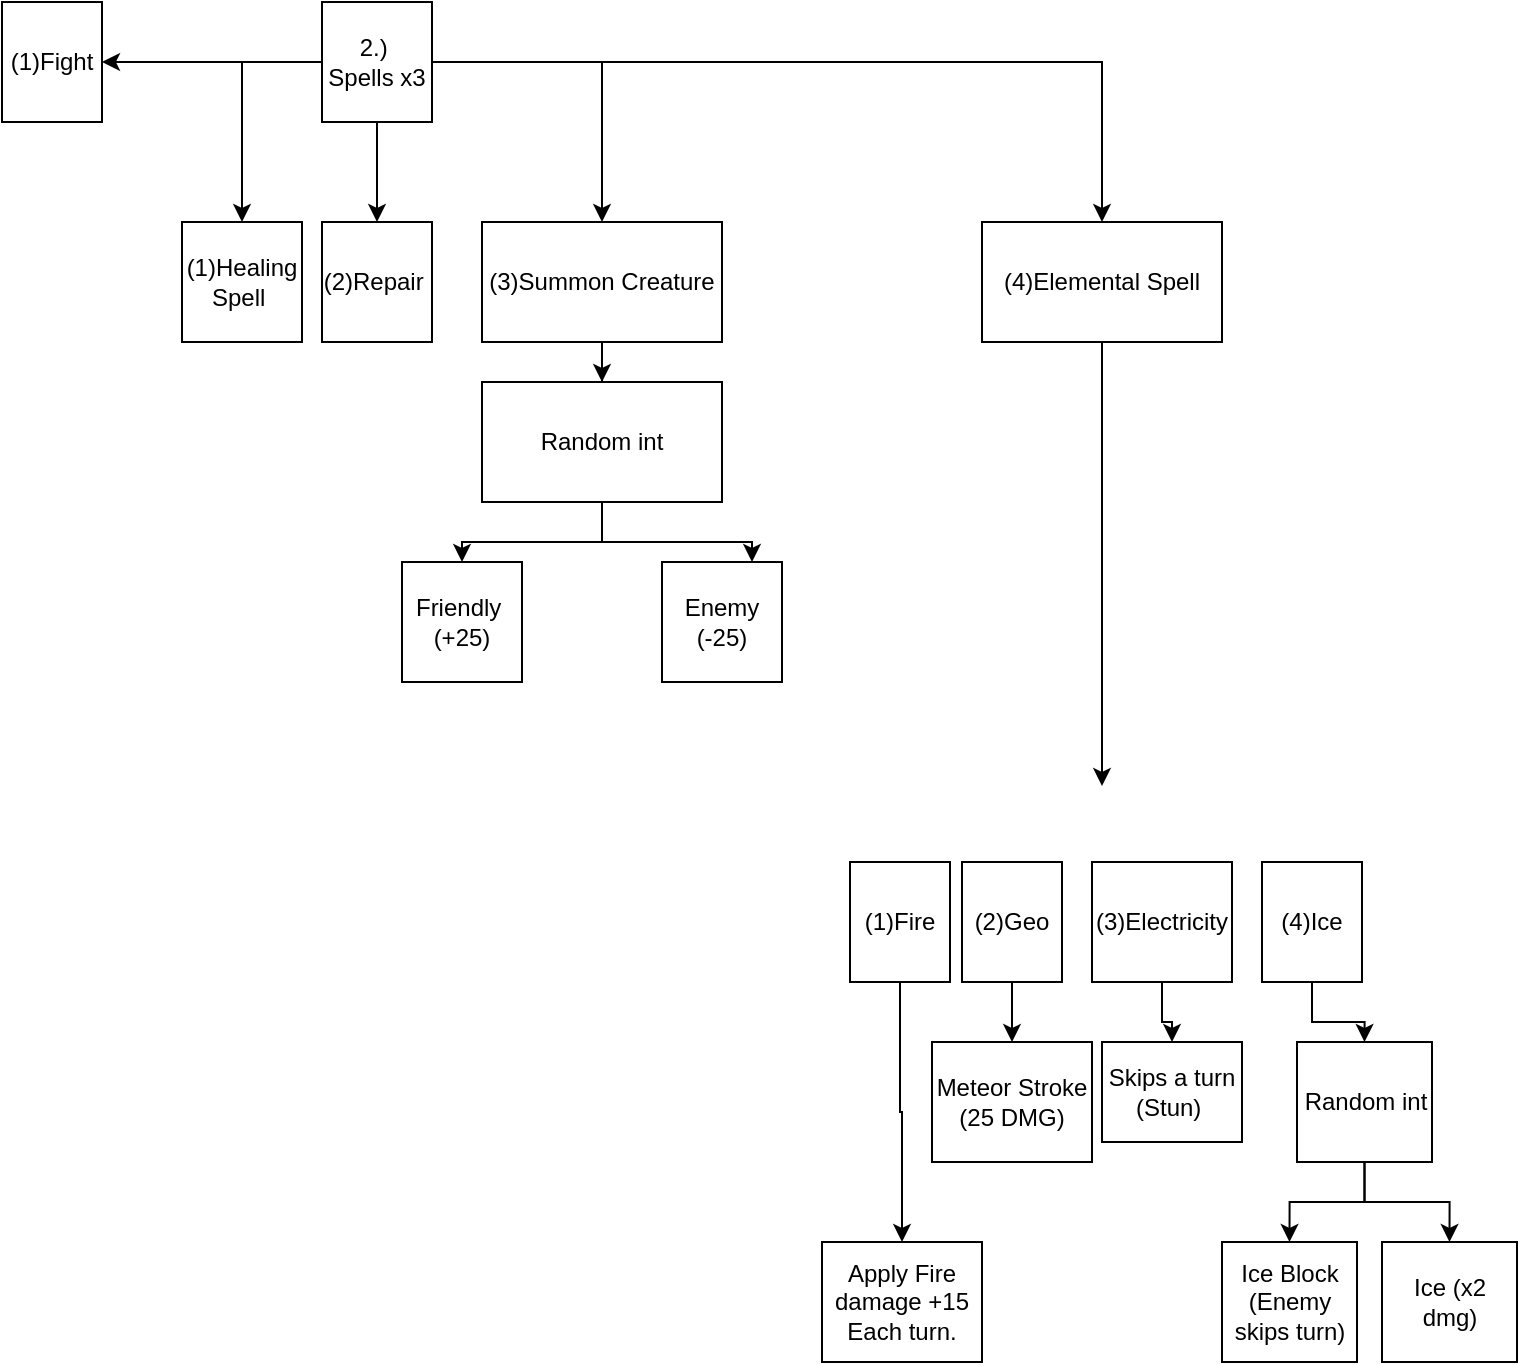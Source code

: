 <mxfile version="13.6.5">
    <diagram id="Go0cSmdG1rQRtnyYNCXG" name="Page-1">
        <mxGraphModel dx="638" dy="383" grid="1" gridSize="10" guides="1" tooltips="1" connect="1" arrows="1" fold="1" page="1" pageScale="1" pageWidth="850" pageHeight="1100" math="0" shadow="0">
            <root>
                <mxCell id="0"/>
                <mxCell id="1" parent="0"/>
                <mxCell id="6" style="edgeStyle=orthogonalEdgeStyle;rounded=0;orthogonalLoop=1;jettySize=auto;html=1;" edge="1" parent="1" source="2" target="4">
                    <mxGeometry relative="1" as="geometry"/>
                </mxCell>
                <mxCell id="7" style="edgeStyle=orthogonalEdgeStyle;rounded=0;orthogonalLoop=1;jettySize=auto;html=1;entryX=0.5;entryY=0;entryDx=0;entryDy=0;" edge="1" parent="1" source="2" target="3">
                    <mxGeometry relative="1" as="geometry"/>
                </mxCell>
                <mxCell id="13" style="edgeStyle=orthogonalEdgeStyle;rounded=0;orthogonalLoop=1;jettySize=auto;html=1;" edge="1" parent="1" source="2" target="9">
                    <mxGeometry relative="1" as="geometry"/>
                </mxCell>
                <mxCell id="16" style="edgeStyle=orthogonalEdgeStyle;rounded=0;orthogonalLoop=1;jettySize=auto;html=1;entryX=0.5;entryY=0;entryDx=0;entryDy=0;" edge="1" parent="1" source="2" target="15">
                    <mxGeometry relative="1" as="geometry"/>
                </mxCell>
                <mxCell id="31" style="edgeStyle=orthogonalEdgeStyle;rounded=0;orthogonalLoop=1;jettySize=auto;html=1;entryX=0.5;entryY=0;entryDx=0;entryDy=0;" edge="1" parent="1" source="2" target="25">
                    <mxGeometry relative="1" as="geometry"/>
                </mxCell>
                <mxCell id="2" value="2.)&amp;nbsp;&lt;span style=&quot;color: rgba(0 , 0 , 0 , 0) ; font-family: monospace ; font-size: 0px&quot;&gt;%3CmxGraphModel%3E%3Croot%3E%3CmxCell%20id%3D%220%22%2F%3E%3CmxCell%20id%3D%221%22%20parent%3D%220%22%2F%3E%3CmxCell%20id%3D%222%22%20value%3D%22Storyline%201%26lt%3Bbr%26gt%3B%22%20style%3D%22whiteSpace%3Dwrap%3Bhtml%3D1%3B%22%20vertex%3D%221%22%20parent%3D%221%22%3E%3CmxGeometry%20x%3D%22210%22%20y%3D%22190%22%20width%3D%22120%22%20height%3D%2260%22%20as%3D%22geometry%22%2F%3E%3C%2FmxCell%3E%3C%2Froot%3E%3C%2FmxGraphModel%3E&lt;/span&gt;&lt;br&gt;Spells x3" style="whiteSpace=wrap;html=1;" vertex="1" parent="1">
                    <mxGeometry x="310" y="170" width="55" height="60" as="geometry"/>
                </mxCell>
                <mxCell id="3" value="(1)Healing Spell&amp;nbsp;" style="whiteSpace=wrap;html=1;" vertex="1" parent="1">
                    <mxGeometry x="240" y="280" width="60" height="60" as="geometry"/>
                </mxCell>
                <mxCell id="4" value="(2)Repair&amp;nbsp;" style="whiteSpace=wrap;html=1;" vertex="1" parent="1">
                    <mxGeometry x="310" y="280" width="55" height="60" as="geometry"/>
                </mxCell>
                <mxCell id="9" value="(1)Fight" style="whiteSpace=wrap;html=1;" vertex="1" parent="1">
                    <mxGeometry x="150" y="170" width="50" height="60" as="geometry"/>
                </mxCell>
                <mxCell id="18" value="" style="edgeStyle=orthogonalEdgeStyle;rounded=0;orthogonalLoop=1;jettySize=auto;html=1;" edge="1" parent="1" source="15" target="17">
                    <mxGeometry relative="1" as="geometry"/>
                </mxCell>
                <mxCell id="15" value="(3)Summon Creature" style="whiteSpace=wrap;html=1;" vertex="1" parent="1">
                    <mxGeometry x="390" y="280" width="120" height="60" as="geometry"/>
                </mxCell>
                <mxCell id="23" style="edgeStyle=orthogonalEdgeStyle;rounded=0;orthogonalLoop=1;jettySize=auto;html=1;entryX=0.5;entryY=0;entryDx=0;entryDy=0;" edge="1" parent="1" source="17" target="19">
                    <mxGeometry relative="1" as="geometry"/>
                </mxCell>
                <mxCell id="24" style="edgeStyle=orthogonalEdgeStyle;rounded=0;orthogonalLoop=1;jettySize=auto;html=1;entryX=0.75;entryY=0;entryDx=0;entryDy=0;" edge="1" parent="1" source="17" target="20">
                    <mxGeometry relative="1" as="geometry"/>
                </mxCell>
                <mxCell id="17" value="Random int&lt;br&gt;" style="whiteSpace=wrap;html=1;" vertex="1" parent="1">
                    <mxGeometry x="390" y="360" width="120" height="60" as="geometry"/>
                </mxCell>
                <mxCell id="19" value="Friendly&amp;nbsp;&lt;br&gt;(+25)" style="whiteSpace=wrap;html=1;" vertex="1" parent="1">
                    <mxGeometry x="350" y="450" width="60" height="60" as="geometry"/>
                </mxCell>
                <mxCell id="20" value="Enemy&lt;br&gt;(-25)" style="whiteSpace=wrap;html=1;" vertex="1" parent="1">
                    <mxGeometry x="480" y="450" width="60" height="60" as="geometry"/>
                </mxCell>
                <mxCell id="26" style="edgeStyle=orthogonalEdgeStyle;rounded=0;orthogonalLoop=1;jettySize=auto;html=1;" edge="1" parent="1" source="25">
                    <mxGeometry relative="1" as="geometry">
                        <mxPoint x="700" y="562" as="targetPoint"/>
                    </mxGeometry>
                </mxCell>
                <mxCell id="25" value="(4)Elemental Spell" style="whiteSpace=wrap;html=1;" vertex="1" parent="1">
                    <mxGeometry x="640" y="280" width="120" height="60" as="geometry"/>
                </mxCell>
                <mxCell id="42" style="edgeStyle=orthogonalEdgeStyle;rounded=0;orthogonalLoop=1;jettySize=auto;html=1;entryX=0.5;entryY=0;entryDx=0;entryDy=0;" edge="1" parent="1" source="27" target="41">
                    <mxGeometry relative="1" as="geometry"/>
                </mxCell>
                <mxCell id="27" value="(2)Geo" style="whiteSpace=wrap;html=1;" vertex="1" parent="1">
                    <mxGeometry x="630" y="600" width="50" height="60" as="geometry"/>
                </mxCell>
                <mxCell id="45" style="edgeStyle=orthogonalEdgeStyle;rounded=0;orthogonalLoop=1;jettySize=auto;html=1;entryX=0.5;entryY=0;entryDx=0;entryDy=0;" edge="1" parent="1" source="28" target="44">
                    <mxGeometry relative="1" as="geometry"/>
                </mxCell>
                <mxCell id="28" value="(1)Fire" style="whiteSpace=wrap;html=1;" vertex="1" parent="1">
                    <mxGeometry x="574" y="600" width="50" height="60" as="geometry"/>
                </mxCell>
                <mxCell id="40" style="edgeStyle=orthogonalEdgeStyle;rounded=0;orthogonalLoop=1;jettySize=auto;html=1;entryX=0.5;entryY=0;entryDx=0;entryDy=0;" edge="1" parent="1" source="29" target="39">
                    <mxGeometry relative="1" as="geometry"/>
                </mxCell>
                <mxCell id="29" value="(3)Electricity" style="whiteSpace=wrap;html=1;" vertex="1" parent="1">
                    <mxGeometry x="695" y="600" width="70" height="60" as="geometry"/>
                </mxCell>
                <mxCell id="33" style="edgeStyle=orthogonalEdgeStyle;rounded=0;orthogonalLoop=1;jettySize=auto;html=1;entryX=0.5;entryY=0;entryDx=0;entryDy=0;" edge="1" parent="1" source="30" target="32">
                    <mxGeometry relative="1" as="geometry"/>
                </mxCell>
                <mxCell id="30" value="(4)Ice" style="whiteSpace=wrap;html=1;" vertex="1" parent="1">
                    <mxGeometry x="780" y="600" width="50" height="60" as="geometry"/>
                </mxCell>
                <mxCell id="35" style="edgeStyle=orthogonalEdgeStyle;rounded=0;orthogonalLoop=1;jettySize=auto;html=1;entryX=0.5;entryY=0;entryDx=0;entryDy=0;" edge="1" parent="1" source="32" target="34">
                    <mxGeometry relative="1" as="geometry"/>
                </mxCell>
                <mxCell id="38" style="edgeStyle=orthogonalEdgeStyle;rounded=0;orthogonalLoop=1;jettySize=auto;html=1;entryX=0.5;entryY=0;entryDx=0;entryDy=0;" edge="1" parent="1" source="32" target="37">
                    <mxGeometry relative="1" as="geometry"/>
                </mxCell>
                <mxCell id="32" value="Random int&lt;br&gt;" style="whiteSpace=wrap;html=1;" vertex="1" parent="1">
                    <mxGeometry x="797.5" y="690" width="67.5" height="60" as="geometry"/>
                </mxCell>
                <mxCell id="34" value="Ice Block (Enemy skips turn)" style="whiteSpace=wrap;html=1;" vertex="1" parent="1">
                    <mxGeometry x="760" y="790" width="67.5" height="60" as="geometry"/>
                </mxCell>
                <mxCell id="37" value="Ice (x2 dmg)" style="whiteSpace=wrap;html=1;" vertex="1" parent="1">
                    <mxGeometry x="840" y="790" width="67.5" height="60" as="geometry"/>
                </mxCell>
                <mxCell id="39" value="Skips a turn (Stun)&amp;nbsp;" style="whiteSpace=wrap;html=1;" vertex="1" parent="1">
                    <mxGeometry x="700" y="690" width="70" height="50" as="geometry"/>
                </mxCell>
                <mxCell id="41" value="Meteor Stroke (25 DMG)" style="whiteSpace=wrap;html=1;" vertex="1" parent="1">
                    <mxGeometry x="615" y="690" width="80" height="60" as="geometry"/>
                </mxCell>
                <mxCell id="44" value="Apply Fire damage +15 Each turn." style="whiteSpace=wrap;html=1;" vertex="1" parent="1">
                    <mxGeometry x="560" y="790" width="80" height="60" as="geometry"/>
                </mxCell>
            </root>
        </mxGraphModel>
    </diagram>
</mxfile>